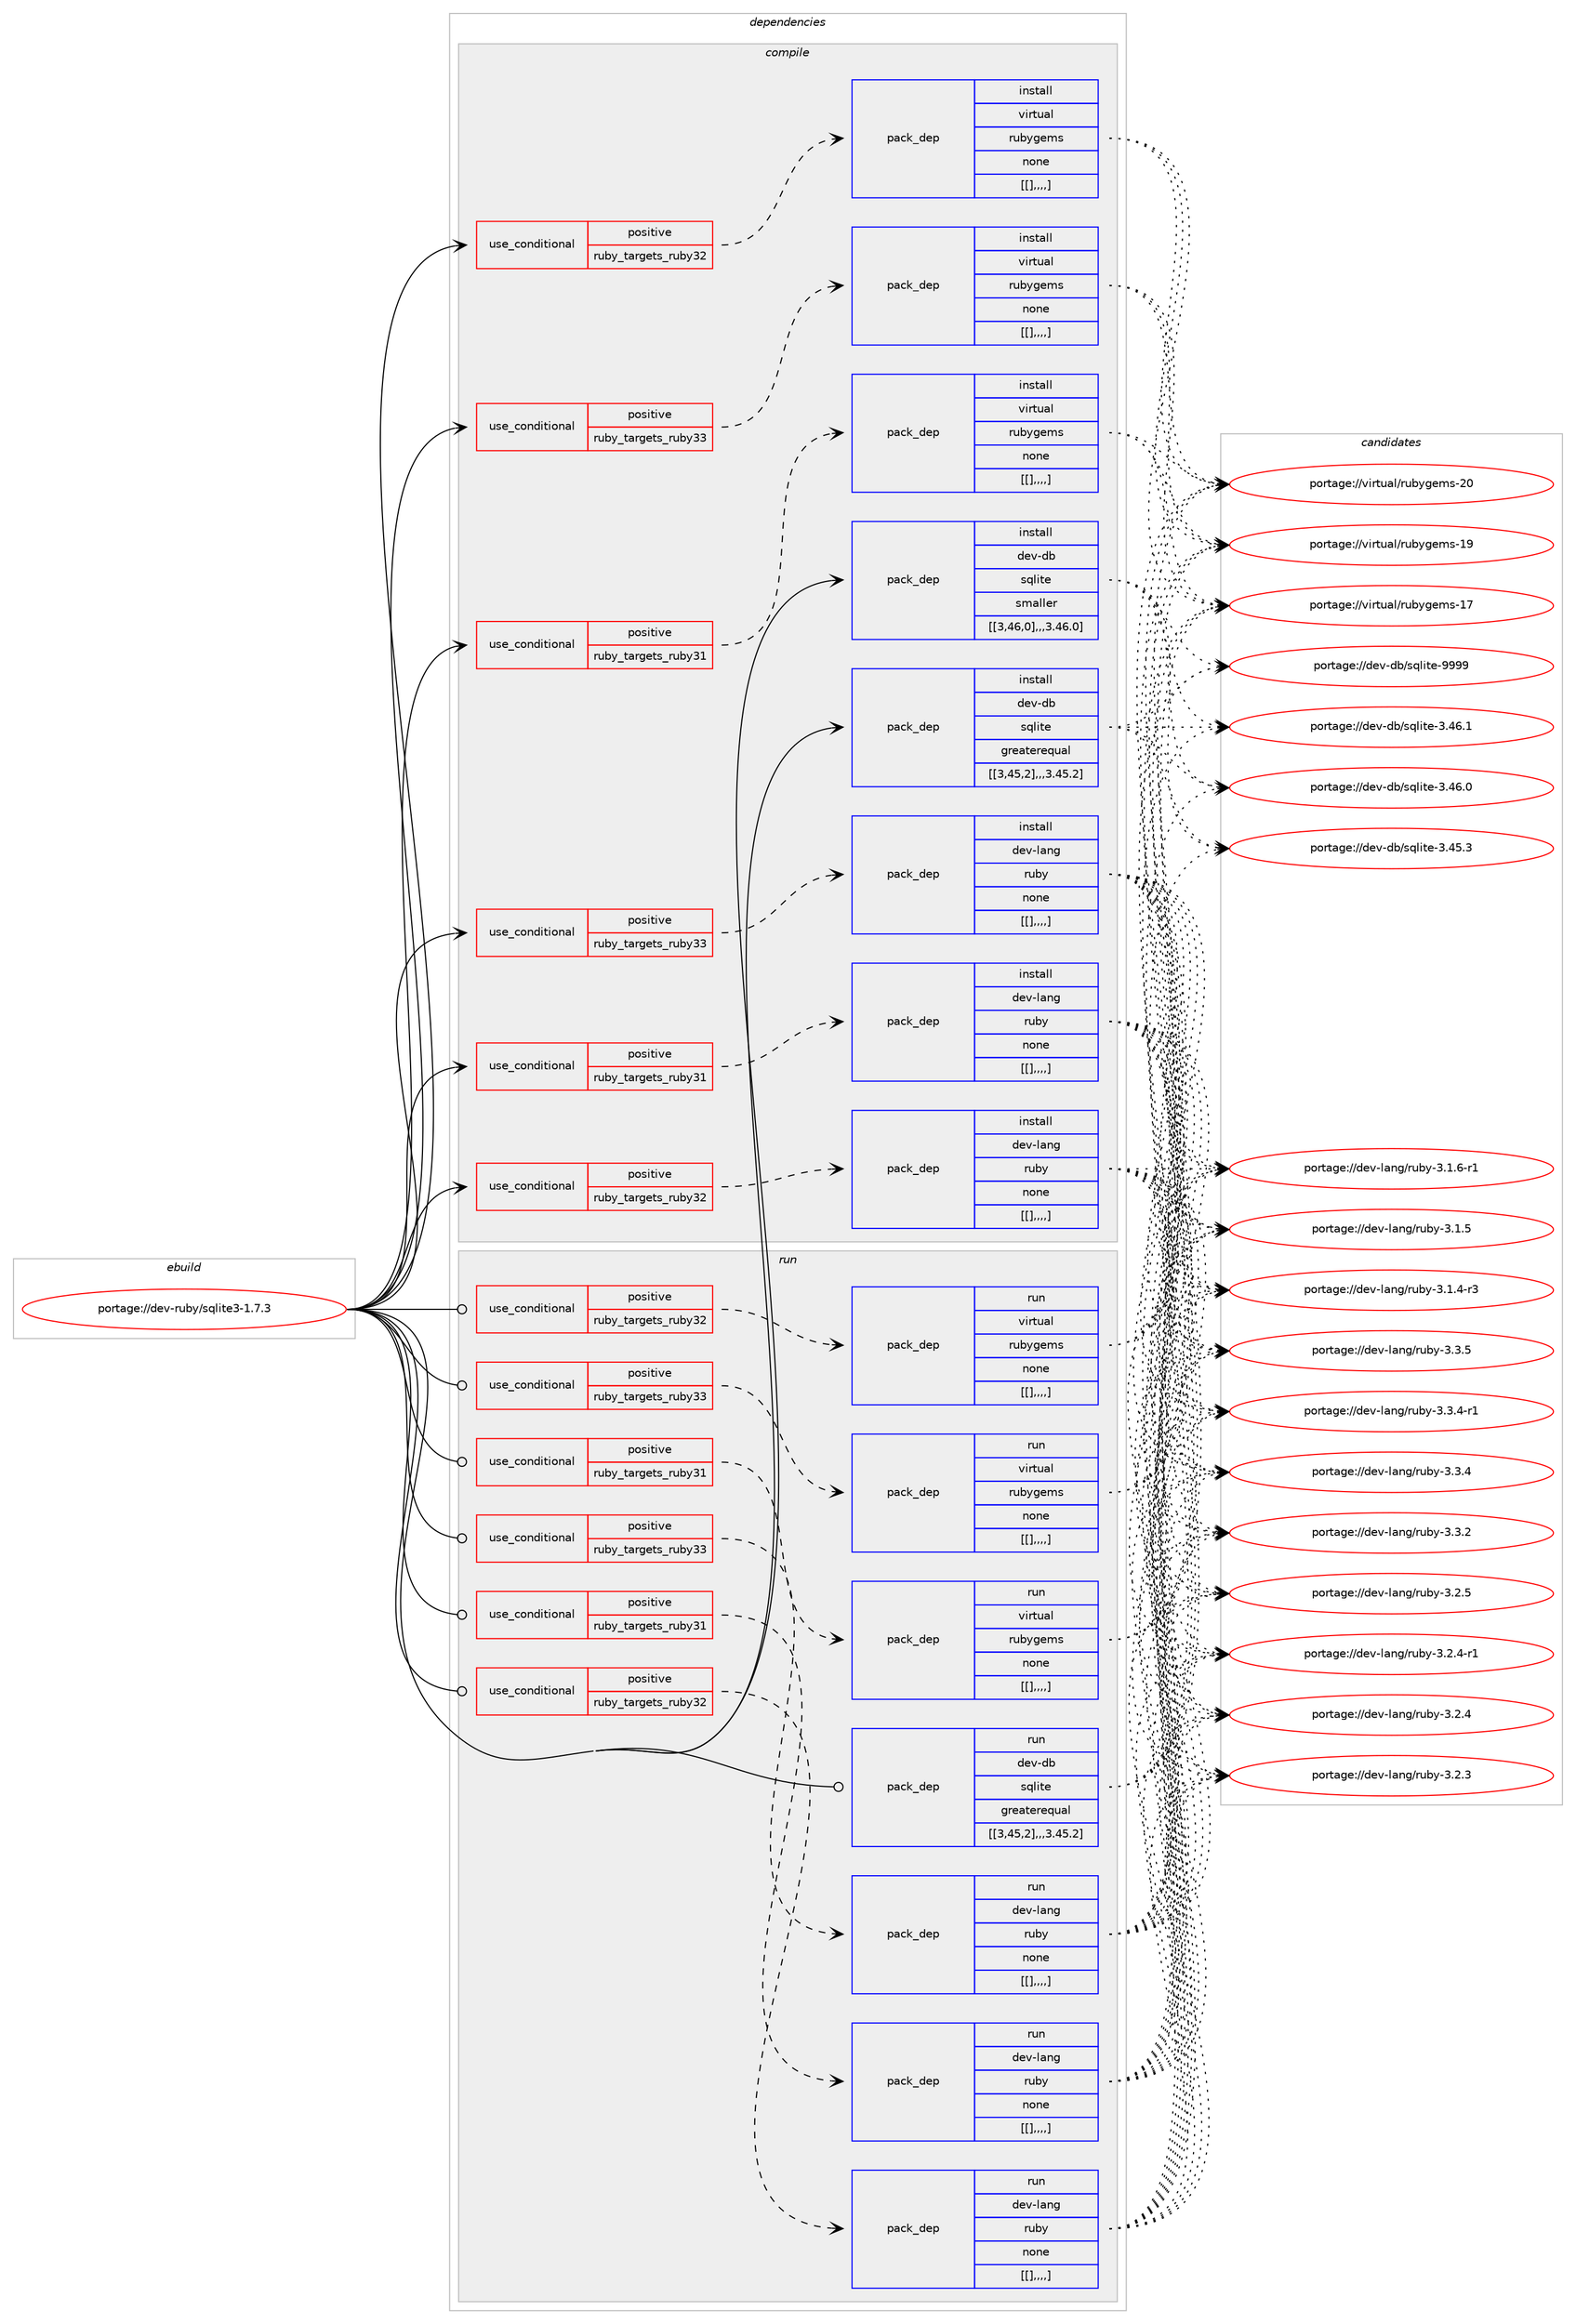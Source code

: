 digraph prolog {

# *************
# Graph options
# *************

newrank=true;
concentrate=true;
compound=true;
graph [rankdir=LR,fontname=Helvetica,fontsize=10,ranksep=1.5];#, ranksep=2.5, nodesep=0.2];
edge  [arrowhead=vee];
node  [fontname=Helvetica,fontsize=10];

# **********
# The ebuild
# **********

subgraph cluster_leftcol {
color=gray;
label=<<i>ebuild</i>>;
id [label="portage://dev-ruby/sqlite3-1.7.3", color=red, width=4, href="../dev-ruby/sqlite3-1.7.3.svg"];
}

# ****************
# The dependencies
# ****************

subgraph cluster_midcol {
color=gray;
label=<<i>dependencies</i>>;
subgraph cluster_compile {
fillcolor="#eeeeee";
style=filled;
label=<<i>compile</i>>;
subgraph cond58668 {
dependency207731 [label=<<TABLE BORDER="0" CELLBORDER="1" CELLSPACING="0" CELLPADDING="4"><TR><TD ROWSPAN="3" CELLPADDING="10">use_conditional</TD></TR><TR><TD>positive</TD></TR><TR><TD>ruby_targets_ruby31</TD></TR></TABLE>>, shape=none, color=red];
subgraph pack147683 {
dependency207732 [label=<<TABLE BORDER="0" CELLBORDER="1" CELLSPACING="0" CELLPADDING="4" WIDTH="220"><TR><TD ROWSPAN="6" CELLPADDING="30">pack_dep</TD></TR><TR><TD WIDTH="110">install</TD></TR><TR><TD>dev-lang</TD></TR><TR><TD>ruby</TD></TR><TR><TD>none</TD></TR><TR><TD>[[],,,,]</TD></TR></TABLE>>, shape=none, color=blue];
}
dependency207731:e -> dependency207732:w [weight=20,style="dashed",arrowhead="vee"];
}
id:e -> dependency207731:w [weight=20,style="solid",arrowhead="vee"];
subgraph cond58669 {
dependency207733 [label=<<TABLE BORDER="0" CELLBORDER="1" CELLSPACING="0" CELLPADDING="4"><TR><TD ROWSPAN="3" CELLPADDING="10">use_conditional</TD></TR><TR><TD>positive</TD></TR><TR><TD>ruby_targets_ruby31</TD></TR></TABLE>>, shape=none, color=red];
subgraph pack147684 {
dependency207734 [label=<<TABLE BORDER="0" CELLBORDER="1" CELLSPACING="0" CELLPADDING="4" WIDTH="220"><TR><TD ROWSPAN="6" CELLPADDING="30">pack_dep</TD></TR><TR><TD WIDTH="110">install</TD></TR><TR><TD>virtual</TD></TR><TR><TD>rubygems</TD></TR><TR><TD>none</TD></TR><TR><TD>[[],,,,]</TD></TR></TABLE>>, shape=none, color=blue];
}
dependency207733:e -> dependency207734:w [weight=20,style="dashed",arrowhead="vee"];
}
id:e -> dependency207733:w [weight=20,style="solid",arrowhead="vee"];
subgraph cond58670 {
dependency207735 [label=<<TABLE BORDER="0" CELLBORDER="1" CELLSPACING="0" CELLPADDING="4"><TR><TD ROWSPAN="3" CELLPADDING="10">use_conditional</TD></TR><TR><TD>positive</TD></TR><TR><TD>ruby_targets_ruby32</TD></TR></TABLE>>, shape=none, color=red];
subgraph pack147685 {
dependency207736 [label=<<TABLE BORDER="0" CELLBORDER="1" CELLSPACING="0" CELLPADDING="4" WIDTH="220"><TR><TD ROWSPAN="6" CELLPADDING="30">pack_dep</TD></TR><TR><TD WIDTH="110">install</TD></TR><TR><TD>dev-lang</TD></TR><TR><TD>ruby</TD></TR><TR><TD>none</TD></TR><TR><TD>[[],,,,]</TD></TR></TABLE>>, shape=none, color=blue];
}
dependency207735:e -> dependency207736:w [weight=20,style="dashed",arrowhead="vee"];
}
id:e -> dependency207735:w [weight=20,style="solid",arrowhead="vee"];
subgraph cond58671 {
dependency207737 [label=<<TABLE BORDER="0" CELLBORDER="1" CELLSPACING="0" CELLPADDING="4"><TR><TD ROWSPAN="3" CELLPADDING="10">use_conditional</TD></TR><TR><TD>positive</TD></TR><TR><TD>ruby_targets_ruby32</TD></TR></TABLE>>, shape=none, color=red];
subgraph pack147686 {
dependency207738 [label=<<TABLE BORDER="0" CELLBORDER="1" CELLSPACING="0" CELLPADDING="4" WIDTH="220"><TR><TD ROWSPAN="6" CELLPADDING="30">pack_dep</TD></TR><TR><TD WIDTH="110">install</TD></TR><TR><TD>virtual</TD></TR><TR><TD>rubygems</TD></TR><TR><TD>none</TD></TR><TR><TD>[[],,,,]</TD></TR></TABLE>>, shape=none, color=blue];
}
dependency207737:e -> dependency207738:w [weight=20,style="dashed",arrowhead="vee"];
}
id:e -> dependency207737:w [weight=20,style="solid",arrowhead="vee"];
subgraph cond58672 {
dependency207739 [label=<<TABLE BORDER="0" CELLBORDER="1" CELLSPACING="0" CELLPADDING="4"><TR><TD ROWSPAN="3" CELLPADDING="10">use_conditional</TD></TR><TR><TD>positive</TD></TR><TR><TD>ruby_targets_ruby33</TD></TR></TABLE>>, shape=none, color=red];
subgraph pack147687 {
dependency207740 [label=<<TABLE BORDER="0" CELLBORDER="1" CELLSPACING="0" CELLPADDING="4" WIDTH="220"><TR><TD ROWSPAN="6" CELLPADDING="30">pack_dep</TD></TR><TR><TD WIDTH="110">install</TD></TR><TR><TD>dev-lang</TD></TR><TR><TD>ruby</TD></TR><TR><TD>none</TD></TR><TR><TD>[[],,,,]</TD></TR></TABLE>>, shape=none, color=blue];
}
dependency207739:e -> dependency207740:w [weight=20,style="dashed",arrowhead="vee"];
}
id:e -> dependency207739:w [weight=20,style="solid",arrowhead="vee"];
subgraph cond58673 {
dependency207741 [label=<<TABLE BORDER="0" CELLBORDER="1" CELLSPACING="0" CELLPADDING="4"><TR><TD ROWSPAN="3" CELLPADDING="10">use_conditional</TD></TR><TR><TD>positive</TD></TR><TR><TD>ruby_targets_ruby33</TD></TR></TABLE>>, shape=none, color=red];
subgraph pack147688 {
dependency207742 [label=<<TABLE BORDER="0" CELLBORDER="1" CELLSPACING="0" CELLPADDING="4" WIDTH="220"><TR><TD ROWSPAN="6" CELLPADDING="30">pack_dep</TD></TR><TR><TD WIDTH="110">install</TD></TR><TR><TD>virtual</TD></TR><TR><TD>rubygems</TD></TR><TR><TD>none</TD></TR><TR><TD>[[],,,,]</TD></TR></TABLE>>, shape=none, color=blue];
}
dependency207741:e -> dependency207742:w [weight=20,style="dashed",arrowhead="vee"];
}
id:e -> dependency207741:w [weight=20,style="solid",arrowhead="vee"];
subgraph pack147689 {
dependency207743 [label=<<TABLE BORDER="0" CELLBORDER="1" CELLSPACING="0" CELLPADDING="4" WIDTH="220"><TR><TD ROWSPAN="6" CELLPADDING="30">pack_dep</TD></TR><TR><TD WIDTH="110">install</TD></TR><TR><TD>dev-db</TD></TR><TR><TD>sqlite</TD></TR><TR><TD>greaterequal</TD></TR><TR><TD>[[3,45,2],,,3.45.2]</TD></TR></TABLE>>, shape=none, color=blue];
}
id:e -> dependency207743:w [weight=20,style="solid",arrowhead="vee"];
subgraph pack147690 {
dependency207744 [label=<<TABLE BORDER="0" CELLBORDER="1" CELLSPACING="0" CELLPADDING="4" WIDTH="220"><TR><TD ROWSPAN="6" CELLPADDING="30">pack_dep</TD></TR><TR><TD WIDTH="110">install</TD></TR><TR><TD>dev-db</TD></TR><TR><TD>sqlite</TD></TR><TR><TD>smaller</TD></TR><TR><TD>[[3,46,0],,,3.46.0]</TD></TR></TABLE>>, shape=none, color=blue];
}
id:e -> dependency207744:w [weight=20,style="solid",arrowhead="vee"];
}
subgraph cluster_compileandrun {
fillcolor="#eeeeee";
style=filled;
label=<<i>compile and run</i>>;
}
subgraph cluster_run {
fillcolor="#eeeeee";
style=filled;
label=<<i>run</i>>;
subgraph cond58674 {
dependency207745 [label=<<TABLE BORDER="0" CELLBORDER="1" CELLSPACING="0" CELLPADDING="4"><TR><TD ROWSPAN="3" CELLPADDING="10">use_conditional</TD></TR><TR><TD>positive</TD></TR><TR><TD>ruby_targets_ruby31</TD></TR></TABLE>>, shape=none, color=red];
subgraph pack147691 {
dependency207746 [label=<<TABLE BORDER="0" CELLBORDER="1" CELLSPACING="0" CELLPADDING="4" WIDTH="220"><TR><TD ROWSPAN="6" CELLPADDING="30">pack_dep</TD></TR><TR><TD WIDTH="110">run</TD></TR><TR><TD>dev-lang</TD></TR><TR><TD>ruby</TD></TR><TR><TD>none</TD></TR><TR><TD>[[],,,,]</TD></TR></TABLE>>, shape=none, color=blue];
}
dependency207745:e -> dependency207746:w [weight=20,style="dashed",arrowhead="vee"];
}
id:e -> dependency207745:w [weight=20,style="solid",arrowhead="odot"];
subgraph cond58675 {
dependency207747 [label=<<TABLE BORDER="0" CELLBORDER="1" CELLSPACING="0" CELLPADDING="4"><TR><TD ROWSPAN="3" CELLPADDING="10">use_conditional</TD></TR><TR><TD>positive</TD></TR><TR><TD>ruby_targets_ruby31</TD></TR></TABLE>>, shape=none, color=red];
subgraph pack147692 {
dependency207748 [label=<<TABLE BORDER="0" CELLBORDER="1" CELLSPACING="0" CELLPADDING="4" WIDTH="220"><TR><TD ROWSPAN="6" CELLPADDING="30">pack_dep</TD></TR><TR><TD WIDTH="110">run</TD></TR><TR><TD>virtual</TD></TR><TR><TD>rubygems</TD></TR><TR><TD>none</TD></TR><TR><TD>[[],,,,]</TD></TR></TABLE>>, shape=none, color=blue];
}
dependency207747:e -> dependency207748:w [weight=20,style="dashed",arrowhead="vee"];
}
id:e -> dependency207747:w [weight=20,style="solid",arrowhead="odot"];
subgraph cond58676 {
dependency207749 [label=<<TABLE BORDER="0" CELLBORDER="1" CELLSPACING="0" CELLPADDING="4"><TR><TD ROWSPAN="3" CELLPADDING="10">use_conditional</TD></TR><TR><TD>positive</TD></TR><TR><TD>ruby_targets_ruby32</TD></TR></TABLE>>, shape=none, color=red];
subgraph pack147693 {
dependency207750 [label=<<TABLE BORDER="0" CELLBORDER="1" CELLSPACING="0" CELLPADDING="4" WIDTH="220"><TR><TD ROWSPAN="6" CELLPADDING="30">pack_dep</TD></TR><TR><TD WIDTH="110">run</TD></TR><TR><TD>dev-lang</TD></TR><TR><TD>ruby</TD></TR><TR><TD>none</TD></TR><TR><TD>[[],,,,]</TD></TR></TABLE>>, shape=none, color=blue];
}
dependency207749:e -> dependency207750:w [weight=20,style="dashed",arrowhead="vee"];
}
id:e -> dependency207749:w [weight=20,style="solid",arrowhead="odot"];
subgraph cond58677 {
dependency207751 [label=<<TABLE BORDER="0" CELLBORDER="1" CELLSPACING="0" CELLPADDING="4"><TR><TD ROWSPAN="3" CELLPADDING="10">use_conditional</TD></TR><TR><TD>positive</TD></TR><TR><TD>ruby_targets_ruby32</TD></TR></TABLE>>, shape=none, color=red];
subgraph pack147694 {
dependency207752 [label=<<TABLE BORDER="0" CELLBORDER="1" CELLSPACING="0" CELLPADDING="4" WIDTH="220"><TR><TD ROWSPAN="6" CELLPADDING="30">pack_dep</TD></TR><TR><TD WIDTH="110">run</TD></TR><TR><TD>virtual</TD></TR><TR><TD>rubygems</TD></TR><TR><TD>none</TD></TR><TR><TD>[[],,,,]</TD></TR></TABLE>>, shape=none, color=blue];
}
dependency207751:e -> dependency207752:w [weight=20,style="dashed",arrowhead="vee"];
}
id:e -> dependency207751:w [weight=20,style="solid",arrowhead="odot"];
subgraph cond58678 {
dependency207753 [label=<<TABLE BORDER="0" CELLBORDER="1" CELLSPACING="0" CELLPADDING="4"><TR><TD ROWSPAN="3" CELLPADDING="10">use_conditional</TD></TR><TR><TD>positive</TD></TR><TR><TD>ruby_targets_ruby33</TD></TR></TABLE>>, shape=none, color=red];
subgraph pack147695 {
dependency207754 [label=<<TABLE BORDER="0" CELLBORDER="1" CELLSPACING="0" CELLPADDING="4" WIDTH="220"><TR><TD ROWSPAN="6" CELLPADDING="30">pack_dep</TD></TR><TR><TD WIDTH="110">run</TD></TR><TR><TD>dev-lang</TD></TR><TR><TD>ruby</TD></TR><TR><TD>none</TD></TR><TR><TD>[[],,,,]</TD></TR></TABLE>>, shape=none, color=blue];
}
dependency207753:e -> dependency207754:w [weight=20,style="dashed",arrowhead="vee"];
}
id:e -> dependency207753:w [weight=20,style="solid",arrowhead="odot"];
subgraph cond58679 {
dependency207755 [label=<<TABLE BORDER="0" CELLBORDER="1" CELLSPACING="0" CELLPADDING="4"><TR><TD ROWSPAN="3" CELLPADDING="10">use_conditional</TD></TR><TR><TD>positive</TD></TR><TR><TD>ruby_targets_ruby33</TD></TR></TABLE>>, shape=none, color=red];
subgraph pack147696 {
dependency207756 [label=<<TABLE BORDER="0" CELLBORDER="1" CELLSPACING="0" CELLPADDING="4" WIDTH="220"><TR><TD ROWSPAN="6" CELLPADDING="30">pack_dep</TD></TR><TR><TD WIDTH="110">run</TD></TR><TR><TD>virtual</TD></TR><TR><TD>rubygems</TD></TR><TR><TD>none</TD></TR><TR><TD>[[],,,,]</TD></TR></TABLE>>, shape=none, color=blue];
}
dependency207755:e -> dependency207756:w [weight=20,style="dashed",arrowhead="vee"];
}
id:e -> dependency207755:w [weight=20,style="solid",arrowhead="odot"];
subgraph pack147697 {
dependency207757 [label=<<TABLE BORDER="0" CELLBORDER="1" CELLSPACING="0" CELLPADDING="4" WIDTH="220"><TR><TD ROWSPAN="6" CELLPADDING="30">pack_dep</TD></TR><TR><TD WIDTH="110">run</TD></TR><TR><TD>dev-db</TD></TR><TR><TD>sqlite</TD></TR><TR><TD>greaterequal</TD></TR><TR><TD>[[3,45,2],,,3.45.2]</TD></TR></TABLE>>, shape=none, color=blue];
}
id:e -> dependency207757:w [weight=20,style="solid",arrowhead="odot"];
}
}

# **************
# The candidates
# **************

subgraph cluster_choices {
rank=same;
color=gray;
label=<<i>candidates</i>>;

subgraph choice147683 {
color=black;
nodesep=1;
choice10010111845108971101034711411798121455146514653 [label="portage://dev-lang/ruby-3.3.5", color=red, width=4,href="../dev-lang/ruby-3.3.5.svg"];
choice100101118451089711010347114117981214551465146524511449 [label="portage://dev-lang/ruby-3.3.4-r1", color=red, width=4,href="../dev-lang/ruby-3.3.4-r1.svg"];
choice10010111845108971101034711411798121455146514652 [label="portage://dev-lang/ruby-3.3.4", color=red, width=4,href="../dev-lang/ruby-3.3.4.svg"];
choice10010111845108971101034711411798121455146514650 [label="portage://dev-lang/ruby-3.3.2", color=red, width=4,href="../dev-lang/ruby-3.3.2.svg"];
choice10010111845108971101034711411798121455146504653 [label="portage://dev-lang/ruby-3.2.5", color=red, width=4,href="../dev-lang/ruby-3.2.5.svg"];
choice100101118451089711010347114117981214551465046524511449 [label="portage://dev-lang/ruby-3.2.4-r1", color=red, width=4,href="../dev-lang/ruby-3.2.4-r1.svg"];
choice10010111845108971101034711411798121455146504652 [label="portage://dev-lang/ruby-3.2.4", color=red, width=4,href="../dev-lang/ruby-3.2.4.svg"];
choice10010111845108971101034711411798121455146504651 [label="portage://dev-lang/ruby-3.2.3", color=red, width=4,href="../dev-lang/ruby-3.2.3.svg"];
choice100101118451089711010347114117981214551464946544511449 [label="portage://dev-lang/ruby-3.1.6-r1", color=red, width=4,href="../dev-lang/ruby-3.1.6-r1.svg"];
choice10010111845108971101034711411798121455146494653 [label="portage://dev-lang/ruby-3.1.5", color=red, width=4,href="../dev-lang/ruby-3.1.5.svg"];
choice100101118451089711010347114117981214551464946524511451 [label="portage://dev-lang/ruby-3.1.4-r3", color=red, width=4,href="../dev-lang/ruby-3.1.4-r3.svg"];
dependency207732:e -> choice10010111845108971101034711411798121455146514653:w [style=dotted,weight="100"];
dependency207732:e -> choice100101118451089711010347114117981214551465146524511449:w [style=dotted,weight="100"];
dependency207732:e -> choice10010111845108971101034711411798121455146514652:w [style=dotted,weight="100"];
dependency207732:e -> choice10010111845108971101034711411798121455146514650:w [style=dotted,weight="100"];
dependency207732:e -> choice10010111845108971101034711411798121455146504653:w [style=dotted,weight="100"];
dependency207732:e -> choice100101118451089711010347114117981214551465046524511449:w [style=dotted,weight="100"];
dependency207732:e -> choice10010111845108971101034711411798121455146504652:w [style=dotted,weight="100"];
dependency207732:e -> choice10010111845108971101034711411798121455146504651:w [style=dotted,weight="100"];
dependency207732:e -> choice100101118451089711010347114117981214551464946544511449:w [style=dotted,weight="100"];
dependency207732:e -> choice10010111845108971101034711411798121455146494653:w [style=dotted,weight="100"];
dependency207732:e -> choice100101118451089711010347114117981214551464946524511451:w [style=dotted,weight="100"];
}
subgraph choice147684 {
color=black;
nodesep=1;
choice118105114116117971084711411798121103101109115455048 [label="portage://virtual/rubygems-20", color=red, width=4,href="../virtual/rubygems-20.svg"];
choice118105114116117971084711411798121103101109115454957 [label="portage://virtual/rubygems-19", color=red, width=4,href="../virtual/rubygems-19.svg"];
choice118105114116117971084711411798121103101109115454955 [label="portage://virtual/rubygems-17", color=red, width=4,href="../virtual/rubygems-17.svg"];
dependency207734:e -> choice118105114116117971084711411798121103101109115455048:w [style=dotted,weight="100"];
dependency207734:e -> choice118105114116117971084711411798121103101109115454957:w [style=dotted,weight="100"];
dependency207734:e -> choice118105114116117971084711411798121103101109115454955:w [style=dotted,weight="100"];
}
subgraph choice147685 {
color=black;
nodesep=1;
choice10010111845108971101034711411798121455146514653 [label="portage://dev-lang/ruby-3.3.5", color=red, width=4,href="../dev-lang/ruby-3.3.5.svg"];
choice100101118451089711010347114117981214551465146524511449 [label="portage://dev-lang/ruby-3.3.4-r1", color=red, width=4,href="../dev-lang/ruby-3.3.4-r1.svg"];
choice10010111845108971101034711411798121455146514652 [label="portage://dev-lang/ruby-3.3.4", color=red, width=4,href="../dev-lang/ruby-3.3.4.svg"];
choice10010111845108971101034711411798121455146514650 [label="portage://dev-lang/ruby-3.3.2", color=red, width=4,href="../dev-lang/ruby-3.3.2.svg"];
choice10010111845108971101034711411798121455146504653 [label="portage://dev-lang/ruby-3.2.5", color=red, width=4,href="../dev-lang/ruby-3.2.5.svg"];
choice100101118451089711010347114117981214551465046524511449 [label="portage://dev-lang/ruby-3.2.4-r1", color=red, width=4,href="../dev-lang/ruby-3.2.4-r1.svg"];
choice10010111845108971101034711411798121455146504652 [label="portage://dev-lang/ruby-3.2.4", color=red, width=4,href="../dev-lang/ruby-3.2.4.svg"];
choice10010111845108971101034711411798121455146504651 [label="portage://dev-lang/ruby-3.2.3", color=red, width=4,href="../dev-lang/ruby-3.2.3.svg"];
choice100101118451089711010347114117981214551464946544511449 [label="portage://dev-lang/ruby-3.1.6-r1", color=red, width=4,href="../dev-lang/ruby-3.1.6-r1.svg"];
choice10010111845108971101034711411798121455146494653 [label="portage://dev-lang/ruby-3.1.5", color=red, width=4,href="../dev-lang/ruby-3.1.5.svg"];
choice100101118451089711010347114117981214551464946524511451 [label="portage://dev-lang/ruby-3.1.4-r3", color=red, width=4,href="../dev-lang/ruby-3.1.4-r3.svg"];
dependency207736:e -> choice10010111845108971101034711411798121455146514653:w [style=dotted,weight="100"];
dependency207736:e -> choice100101118451089711010347114117981214551465146524511449:w [style=dotted,weight="100"];
dependency207736:e -> choice10010111845108971101034711411798121455146514652:w [style=dotted,weight="100"];
dependency207736:e -> choice10010111845108971101034711411798121455146514650:w [style=dotted,weight="100"];
dependency207736:e -> choice10010111845108971101034711411798121455146504653:w [style=dotted,weight="100"];
dependency207736:e -> choice100101118451089711010347114117981214551465046524511449:w [style=dotted,weight="100"];
dependency207736:e -> choice10010111845108971101034711411798121455146504652:w [style=dotted,weight="100"];
dependency207736:e -> choice10010111845108971101034711411798121455146504651:w [style=dotted,weight="100"];
dependency207736:e -> choice100101118451089711010347114117981214551464946544511449:w [style=dotted,weight="100"];
dependency207736:e -> choice10010111845108971101034711411798121455146494653:w [style=dotted,weight="100"];
dependency207736:e -> choice100101118451089711010347114117981214551464946524511451:w [style=dotted,weight="100"];
}
subgraph choice147686 {
color=black;
nodesep=1;
choice118105114116117971084711411798121103101109115455048 [label="portage://virtual/rubygems-20", color=red, width=4,href="../virtual/rubygems-20.svg"];
choice118105114116117971084711411798121103101109115454957 [label="portage://virtual/rubygems-19", color=red, width=4,href="../virtual/rubygems-19.svg"];
choice118105114116117971084711411798121103101109115454955 [label="portage://virtual/rubygems-17", color=red, width=4,href="../virtual/rubygems-17.svg"];
dependency207738:e -> choice118105114116117971084711411798121103101109115455048:w [style=dotted,weight="100"];
dependency207738:e -> choice118105114116117971084711411798121103101109115454957:w [style=dotted,weight="100"];
dependency207738:e -> choice118105114116117971084711411798121103101109115454955:w [style=dotted,weight="100"];
}
subgraph choice147687 {
color=black;
nodesep=1;
choice10010111845108971101034711411798121455146514653 [label="portage://dev-lang/ruby-3.3.5", color=red, width=4,href="../dev-lang/ruby-3.3.5.svg"];
choice100101118451089711010347114117981214551465146524511449 [label="portage://dev-lang/ruby-3.3.4-r1", color=red, width=4,href="../dev-lang/ruby-3.3.4-r1.svg"];
choice10010111845108971101034711411798121455146514652 [label="portage://dev-lang/ruby-3.3.4", color=red, width=4,href="../dev-lang/ruby-3.3.4.svg"];
choice10010111845108971101034711411798121455146514650 [label="portage://dev-lang/ruby-3.3.2", color=red, width=4,href="../dev-lang/ruby-3.3.2.svg"];
choice10010111845108971101034711411798121455146504653 [label="portage://dev-lang/ruby-3.2.5", color=red, width=4,href="../dev-lang/ruby-3.2.5.svg"];
choice100101118451089711010347114117981214551465046524511449 [label="portage://dev-lang/ruby-3.2.4-r1", color=red, width=4,href="../dev-lang/ruby-3.2.4-r1.svg"];
choice10010111845108971101034711411798121455146504652 [label="portage://dev-lang/ruby-3.2.4", color=red, width=4,href="../dev-lang/ruby-3.2.4.svg"];
choice10010111845108971101034711411798121455146504651 [label="portage://dev-lang/ruby-3.2.3", color=red, width=4,href="../dev-lang/ruby-3.2.3.svg"];
choice100101118451089711010347114117981214551464946544511449 [label="portage://dev-lang/ruby-3.1.6-r1", color=red, width=4,href="../dev-lang/ruby-3.1.6-r1.svg"];
choice10010111845108971101034711411798121455146494653 [label="portage://dev-lang/ruby-3.1.5", color=red, width=4,href="../dev-lang/ruby-3.1.5.svg"];
choice100101118451089711010347114117981214551464946524511451 [label="portage://dev-lang/ruby-3.1.4-r3", color=red, width=4,href="../dev-lang/ruby-3.1.4-r3.svg"];
dependency207740:e -> choice10010111845108971101034711411798121455146514653:w [style=dotted,weight="100"];
dependency207740:e -> choice100101118451089711010347114117981214551465146524511449:w [style=dotted,weight="100"];
dependency207740:e -> choice10010111845108971101034711411798121455146514652:w [style=dotted,weight="100"];
dependency207740:e -> choice10010111845108971101034711411798121455146514650:w [style=dotted,weight="100"];
dependency207740:e -> choice10010111845108971101034711411798121455146504653:w [style=dotted,weight="100"];
dependency207740:e -> choice100101118451089711010347114117981214551465046524511449:w [style=dotted,weight="100"];
dependency207740:e -> choice10010111845108971101034711411798121455146504652:w [style=dotted,weight="100"];
dependency207740:e -> choice10010111845108971101034711411798121455146504651:w [style=dotted,weight="100"];
dependency207740:e -> choice100101118451089711010347114117981214551464946544511449:w [style=dotted,weight="100"];
dependency207740:e -> choice10010111845108971101034711411798121455146494653:w [style=dotted,weight="100"];
dependency207740:e -> choice100101118451089711010347114117981214551464946524511451:w [style=dotted,weight="100"];
}
subgraph choice147688 {
color=black;
nodesep=1;
choice118105114116117971084711411798121103101109115455048 [label="portage://virtual/rubygems-20", color=red, width=4,href="../virtual/rubygems-20.svg"];
choice118105114116117971084711411798121103101109115454957 [label="portage://virtual/rubygems-19", color=red, width=4,href="../virtual/rubygems-19.svg"];
choice118105114116117971084711411798121103101109115454955 [label="portage://virtual/rubygems-17", color=red, width=4,href="../virtual/rubygems-17.svg"];
dependency207742:e -> choice118105114116117971084711411798121103101109115455048:w [style=dotted,weight="100"];
dependency207742:e -> choice118105114116117971084711411798121103101109115454957:w [style=dotted,weight="100"];
dependency207742:e -> choice118105114116117971084711411798121103101109115454955:w [style=dotted,weight="100"];
}
subgraph choice147689 {
color=black;
nodesep=1;
choice1001011184510098471151131081051161014557575757 [label="portage://dev-db/sqlite-9999", color=red, width=4,href="../dev-db/sqlite-9999.svg"];
choice10010111845100984711511310810511610145514652544649 [label="portage://dev-db/sqlite-3.46.1", color=red, width=4,href="../dev-db/sqlite-3.46.1.svg"];
choice10010111845100984711511310810511610145514652544648 [label="portage://dev-db/sqlite-3.46.0", color=red, width=4,href="../dev-db/sqlite-3.46.0.svg"];
choice10010111845100984711511310810511610145514652534651 [label="portage://dev-db/sqlite-3.45.3", color=red, width=4,href="../dev-db/sqlite-3.45.3.svg"];
dependency207743:e -> choice1001011184510098471151131081051161014557575757:w [style=dotted,weight="100"];
dependency207743:e -> choice10010111845100984711511310810511610145514652544649:w [style=dotted,weight="100"];
dependency207743:e -> choice10010111845100984711511310810511610145514652544648:w [style=dotted,weight="100"];
dependency207743:e -> choice10010111845100984711511310810511610145514652534651:w [style=dotted,weight="100"];
}
subgraph choice147690 {
color=black;
nodesep=1;
choice1001011184510098471151131081051161014557575757 [label="portage://dev-db/sqlite-9999", color=red, width=4,href="../dev-db/sqlite-9999.svg"];
choice10010111845100984711511310810511610145514652544649 [label="portage://dev-db/sqlite-3.46.1", color=red, width=4,href="../dev-db/sqlite-3.46.1.svg"];
choice10010111845100984711511310810511610145514652544648 [label="portage://dev-db/sqlite-3.46.0", color=red, width=4,href="../dev-db/sqlite-3.46.0.svg"];
choice10010111845100984711511310810511610145514652534651 [label="portage://dev-db/sqlite-3.45.3", color=red, width=4,href="../dev-db/sqlite-3.45.3.svg"];
dependency207744:e -> choice1001011184510098471151131081051161014557575757:w [style=dotted,weight="100"];
dependency207744:e -> choice10010111845100984711511310810511610145514652544649:w [style=dotted,weight="100"];
dependency207744:e -> choice10010111845100984711511310810511610145514652544648:w [style=dotted,weight="100"];
dependency207744:e -> choice10010111845100984711511310810511610145514652534651:w [style=dotted,weight="100"];
}
subgraph choice147691 {
color=black;
nodesep=1;
choice10010111845108971101034711411798121455146514653 [label="portage://dev-lang/ruby-3.3.5", color=red, width=4,href="../dev-lang/ruby-3.3.5.svg"];
choice100101118451089711010347114117981214551465146524511449 [label="portage://dev-lang/ruby-3.3.4-r1", color=red, width=4,href="../dev-lang/ruby-3.3.4-r1.svg"];
choice10010111845108971101034711411798121455146514652 [label="portage://dev-lang/ruby-3.3.4", color=red, width=4,href="../dev-lang/ruby-3.3.4.svg"];
choice10010111845108971101034711411798121455146514650 [label="portage://dev-lang/ruby-3.3.2", color=red, width=4,href="../dev-lang/ruby-3.3.2.svg"];
choice10010111845108971101034711411798121455146504653 [label="portage://dev-lang/ruby-3.2.5", color=red, width=4,href="../dev-lang/ruby-3.2.5.svg"];
choice100101118451089711010347114117981214551465046524511449 [label="portage://dev-lang/ruby-3.2.4-r1", color=red, width=4,href="../dev-lang/ruby-3.2.4-r1.svg"];
choice10010111845108971101034711411798121455146504652 [label="portage://dev-lang/ruby-3.2.4", color=red, width=4,href="../dev-lang/ruby-3.2.4.svg"];
choice10010111845108971101034711411798121455146504651 [label="portage://dev-lang/ruby-3.2.3", color=red, width=4,href="../dev-lang/ruby-3.2.3.svg"];
choice100101118451089711010347114117981214551464946544511449 [label="portage://dev-lang/ruby-3.1.6-r1", color=red, width=4,href="../dev-lang/ruby-3.1.6-r1.svg"];
choice10010111845108971101034711411798121455146494653 [label="portage://dev-lang/ruby-3.1.5", color=red, width=4,href="../dev-lang/ruby-3.1.5.svg"];
choice100101118451089711010347114117981214551464946524511451 [label="portage://dev-lang/ruby-3.1.4-r3", color=red, width=4,href="../dev-lang/ruby-3.1.4-r3.svg"];
dependency207746:e -> choice10010111845108971101034711411798121455146514653:w [style=dotted,weight="100"];
dependency207746:e -> choice100101118451089711010347114117981214551465146524511449:w [style=dotted,weight="100"];
dependency207746:e -> choice10010111845108971101034711411798121455146514652:w [style=dotted,weight="100"];
dependency207746:e -> choice10010111845108971101034711411798121455146514650:w [style=dotted,weight="100"];
dependency207746:e -> choice10010111845108971101034711411798121455146504653:w [style=dotted,weight="100"];
dependency207746:e -> choice100101118451089711010347114117981214551465046524511449:w [style=dotted,weight="100"];
dependency207746:e -> choice10010111845108971101034711411798121455146504652:w [style=dotted,weight="100"];
dependency207746:e -> choice10010111845108971101034711411798121455146504651:w [style=dotted,weight="100"];
dependency207746:e -> choice100101118451089711010347114117981214551464946544511449:w [style=dotted,weight="100"];
dependency207746:e -> choice10010111845108971101034711411798121455146494653:w [style=dotted,weight="100"];
dependency207746:e -> choice100101118451089711010347114117981214551464946524511451:w [style=dotted,weight="100"];
}
subgraph choice147692 {
color=black;
nodesep=1;
choice118105114116117971084711411798121103101109115455048 [label="portage://virtual/rubygems-20", color=red, width=4,href="../virtual/rubygems-20.svg"];
choice118105114116117971084711411798121103101109115454957 [label="portage://virtual/rubygems-19", color=red, width=4,href="../virtual/rubygems-19.svg"];
choice118105114116117971084711411798121103101109115454955 [label="portage://virtual/rubygems-17", color=red, width=4,href="../virtual/rubygems-17.svg"];
dependency207748:e -> choice118105114116117971084711411798121103101109115455048:w [style=dotted,weight="100"];
dependency207748:e -> choice118105114116117971084711411798121103101109115454957:w [style=dotted,weight="100"];
dependency207748:e -> choice118105114116117971084711411798121103101109115454955:w [style=dotted,weight="100"];
}
subgraph choice147693 {
color=black;
nodesep=1;
choice10010111845108971101034711411798121455146514653 [label="portage://dev-lang/ruby-3.3.5", color=red, width=4,href="../dev-lang/ruby-3.3.5.svg"];
choice100101118451089711010347114117981214551465146524511449 [label="portage://dev-lang/ruby-3.3.4-r1", color=red, width=4,href="../dev-lang/ruby-3.3.4-r1.svg"];
choice10010111845108971101034711411798121455146514652 [label="portage://dev-lang/ruby-3.3.4", color=red, width=4,href="../dev-lang/ruby-3.3.4.svg"];
choice10010111845108971101034711411798121455146514650 [label="portage://dev-lang/ruby-3.3.2", color=red, width=4,href="../dev-lang/ruby-3.3.2.svg"];
choice10010111845108971101034711411798121455146504653 [label="portage://dev-lang/ruby-3.2.5", color=red, width=4,href="../dev-lang/ruby-3.2.5.svg"];
choice100101118451089711010347114117981214551465046524511449 [label="portage://dev-lang/ruby-3.2.4-r1", color=red, width=4,href="../dev-lang/ruby-3.2.4-r1.svg"];
choice10010111845108971101034711411798121455146504652 [label="portage://dev-lang/ruby-3.2.4", color=red, width=4,href="../dev-lang/ruby-3.2.4.svg"];
choice10010111845108971101034711411798121455146504651 [label="portage://dev-lang/ruby-3.2.3", color=red, width=4,href="../dev-lang/ruby-3.2.3.svg"];
choice100101118451089711010347114117981214551464946544511449 [label="portage://dev-lang/ruby-3.1.6-r1", color=red, width=4,href="../dev-lang/ruby-3.1.6-r1.svg"];
choice10010111845108971101034711411798121455146494653 [label="portage://dev-lang/ruby-3.1.5", color=red, width=4,href="../dev-lang/ruby-3.1.5.svg"];
choice100101118451089711010347114117981214551464946524511451 [label="portage://dev-lang/ruby-3.1.4-r3", color=red, width=4,href="../dev-lang/ruby-3.1.4-r3.svg"];
dependency207750:e -> choice10010111845108971101034711411798121455146514653:w [style=dotted,weight="100"];
dependency207750:e -> choice100101118451089711010347114117981214551465146524511449:w [style=dotted,weight="100"];
dependency207750:e -> choice10010111845108971101034711411798121455146514652:w [style=dotted,weight="100"];
dependency207750:e -> choice10010111845108971101034711411798121455146514650:w [style=dotted,weight="100"];
dependency207750:e -> choice10010111845108971101034711411798121455146504653:w [style=dotted,weight="100"];
dependency207750:e -> choice100101118451089711010347114117981214551465046524511449:w [style=dotted,weight="100"];
dependency207750:e -> choice10010111845108971101034711411798121455146504652:w [style=dotted,weight="100"];
dependency207750:e -> choice10010111845108971101034711411798121455146504651:w [style=dotted,weight="100"];
dependency207750:e -> choice100101118451089711010347114117981214551464946544511449:w [style=dotted,weight="100"];
dependency207750:e -> choice10010111845108971101034711411798121455146494653:w [style=dotted,weight="100"];
dependency207750:e -> choice100101118451089711010347114117981214551464946524511451:w [style=dotted,weight="100"];
}
subgraph choice147694 {
color=black;
nodesep=1;
choice118105114116117971084711411798121103101109115455048 [label="portage://virtual/rubygems-20", color=red, width=4,href="../virtual/rubygems-20.svg"];
choice118105114116117971084711411798121103101109115454957 [label="portage://virtual/rubygems-19", color=red, width=4,href="../virtual/rubygems-19.svg"];
choice118105114116117971084711411798121103101109115454955 [label="portage://virtual/rubygems-17", color=red, width=4,href="../virtual/rubygems-17.svg"];
dependency207752:e -> choice118105114116117971084711411798121103101109115455048:w [style=dotted,weight="100"];
dependency207752:e -> choice118105114116117971084711411798121103101109115454957:w [style=dotted,weight="100"];
dependency207752:e -> choice118105114116117971084711411798121103101109115454955:w [style=dotted,weight="100"];
}
subgraph choice147695 {
color=black;
nodesep=1;
choice10010111845108971101034711411798121455146514653 [label="portage://dev-lang/ruby-3.3.5", color=red, width=4,href="../dev-lang/ruby-3.3.5.svg"];
choice100101118451089711010347114117981214551465146524511449 [label="portage://dev-lang/ruby-3.3.4-r1", color=red, width=4,href="../dev-lang/ruby-3.3.4-r1.svg"];
choice10010111845108971101034711411798121455146514652 [label="portage://dev-lang/ruby-3.3.4", color=red, width=4,href="../dev-lang/ruby-3.3.4.svg"];
choice10010111845108971101034711411798121455146514650 [label="portage://dev-lang/ruby-3.3.2", color=red, width=4,href="../dev-lang/ruby-3.3.2.svg"];
choice10010111845108971101034711411798121455146504653 [label="portage://dev-lang/ruby-3.2.5", color=red, width=4,href="../dev-lang/ruby-3.2.5.svg"];
choice100101118451089711010347114117981214551465046524511449 [label="portage://dev-lang/ruby-3.2.4-r1", color=red, width=4,href="../dev-lang/ruby-3.2.4-r1.svg"];
choice10010111845108971101034711411798121455146504652 [label="portage://dev-lang/ruby-3.2.4", color=red, width=4,href="../dev-lang/ruby-3.2.4.svg"];
choice10010111845108971101034711411798121455146504651 [label="portage://dev-lang/ruby-3.2.3", color=red, width=4,href="../dev-lang/ruby-3.2.3.svg"];
choice100101118451089711010347114117981214551464946544511449 [label="portage://dev-lang/ruby-3.1.6-r1", color=red, width=4,href="../dev-lang/ruby-3.1.6-r1.svg"];
choice10010111845108971101034711411798121455146494653 [label="portage://dev-lang/ruby-3.1.5", color=red, width=4,href="../dev-lang/ruby-3.1.5.svg"];
choice100101118451089711010347114117981214551464946524511451 [label="portage://dev-lang/ruby-3.1.4-r3", color=red, width=4,href="../dev-lang/ruby-3.1.4-r3.svg"];
dependency207754:e -> choice10010111845108971101034711411798121455146514653:w [style=dotted,weight="100"];
dependency207754:e -> choice100101118451089711010347114117981214551465146524511449:w [style=dotted,weight="100"];
dependency207754:e -> choice10010111845108971101034711411798121455146514652:w [style=dotted,weight="100"];
dependency207754:e -> choice10010111845108971101034711411798121455146514650:w [style=dotted,weight="100"];
dependency207754:e -> choice10010111845108971101034711411798121455146504653:w [style=dotted,weight="100"];
dependency207754:e -> choice100101118451089711010347114117981214551465046524511449:w [style=dotted,weight="100"];
dependency207754:e -> choice10010111845108971101034711411798121455146504652:w [style=dotted,weight="100"];
dependency207754:e -> choice10010111845108971101034711411798121455146504651:w [style=dotted,weight="100"];
dependency207754:e -> choice100101118451089711010347114117981214551464946544511449:w [style=dotted,weight="100"];
dependency207754:e -> choice10010111845108971101034711411798121455146494653:w [style=dotted,weight="100"];
dependency207754:e -> choice100101118451089711010347114117981214551464946524511451:w [style=dotted,weight="100"];
}
subgraph choice147696 {
color=black;
nodesep=1;
choice118105114116117971084711411798121103101109115455048 [label="portage://virtual/rubygems-20", color=red, width=4,href="../virtual/rubygems-20.svg"];
choice118105114116117971084711411798121103101109115454957 [label="portage://virtual/rubygems-19", color=red, width=4,href="../virtual/rubygems-19.svg"];
choice118105114116117971084711411798121103101109115454955 [label="portage://virtual/rubygems-17", color=red, width=4,href="../virtual/rubygems-17.svg"];
dependency207756:e -> choice118105114116117971084711411798121103101109115455048:w [style=dotted,weight="100"];
dependency207756:e -> choice118105114116117971084711411798121103101109115454957:w [style=dotted,weight="100"];
dependency207756:e -> choice118105114116117971084711411798121103101109115454955:w [style=dotted,weight="100"];
}
subgraph choice147697 {
color=black;
nodesep=1;
choice1001011184510098471151131081051161014557575757 [label="portage://dev-db/sqlite-9999", color=red, width=4,href="../dev-db/sqlite-9999.svg"];
choice10010111845100984711511310810511610145514652544649 [label="portage://dev-db/sqlite-3.46.1", color=red, width=4,href="../dev-db/sqlite-3.46.1.svg"];
choice10010111845100984711511310810511610145514652544648 [label="portage://dev-db/sqlite-3.46.0", color=red, width=4,href="../dev-db/sqlite-3.46.0.svg"];
choice10010111845100984711511310810511610145514652534651 [label="portage://dev-db/sqlite-3.45.3", color=red, width=4,href="../dev-db/sqlite-3.45.3.svg"];
dependency207757:e -> choice1001011184510098471151131081051161014557575757:w [style=dotted,weight="100"];
dependency207757:e -> choice10010111845100984711511310810511610145514652544649:w [style=dotted,weight="100"];
dependency207757:e -> choice10010111845100984711511310810511610145514652544648:w [style=dotted,weight="100"];
dependency207757:e -> choice10010111845100984711511310810511610145514652534651:w [style=dotted,weight="100"];
}
}

}
